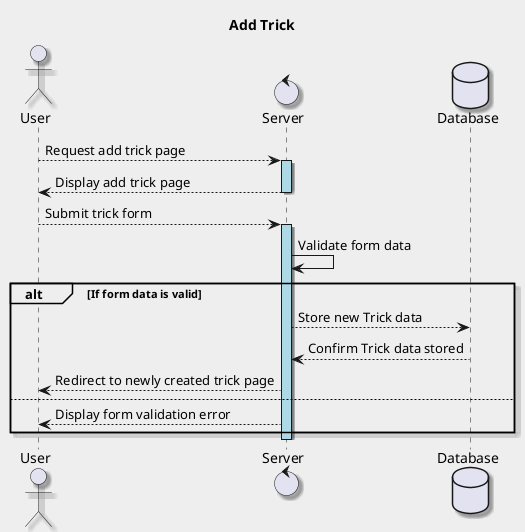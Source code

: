 @startuml AddTrick
    title Add Trick
    skinparam backgroundColor #EEEEEE
    skinparam shadowing true

    actor User
    control Server
    database Database
    User --> Server : Request add trick page
    activate Server  #lightblue
    Server --> User : Display add trick page
    deactivate Server 
    User --> Server : Submit trick form
    activate Server #lightblue
    Server -> Server : Validate form data
    alt If form data is valid
        Server --> Database : Store new Trick data
        Database --> Server : Confirm Trick data stored
        Server --> User : Redirect to newly created trick page
    else
        Server --> User : Display form validation error
    end
    deactivate Server
@enduml
